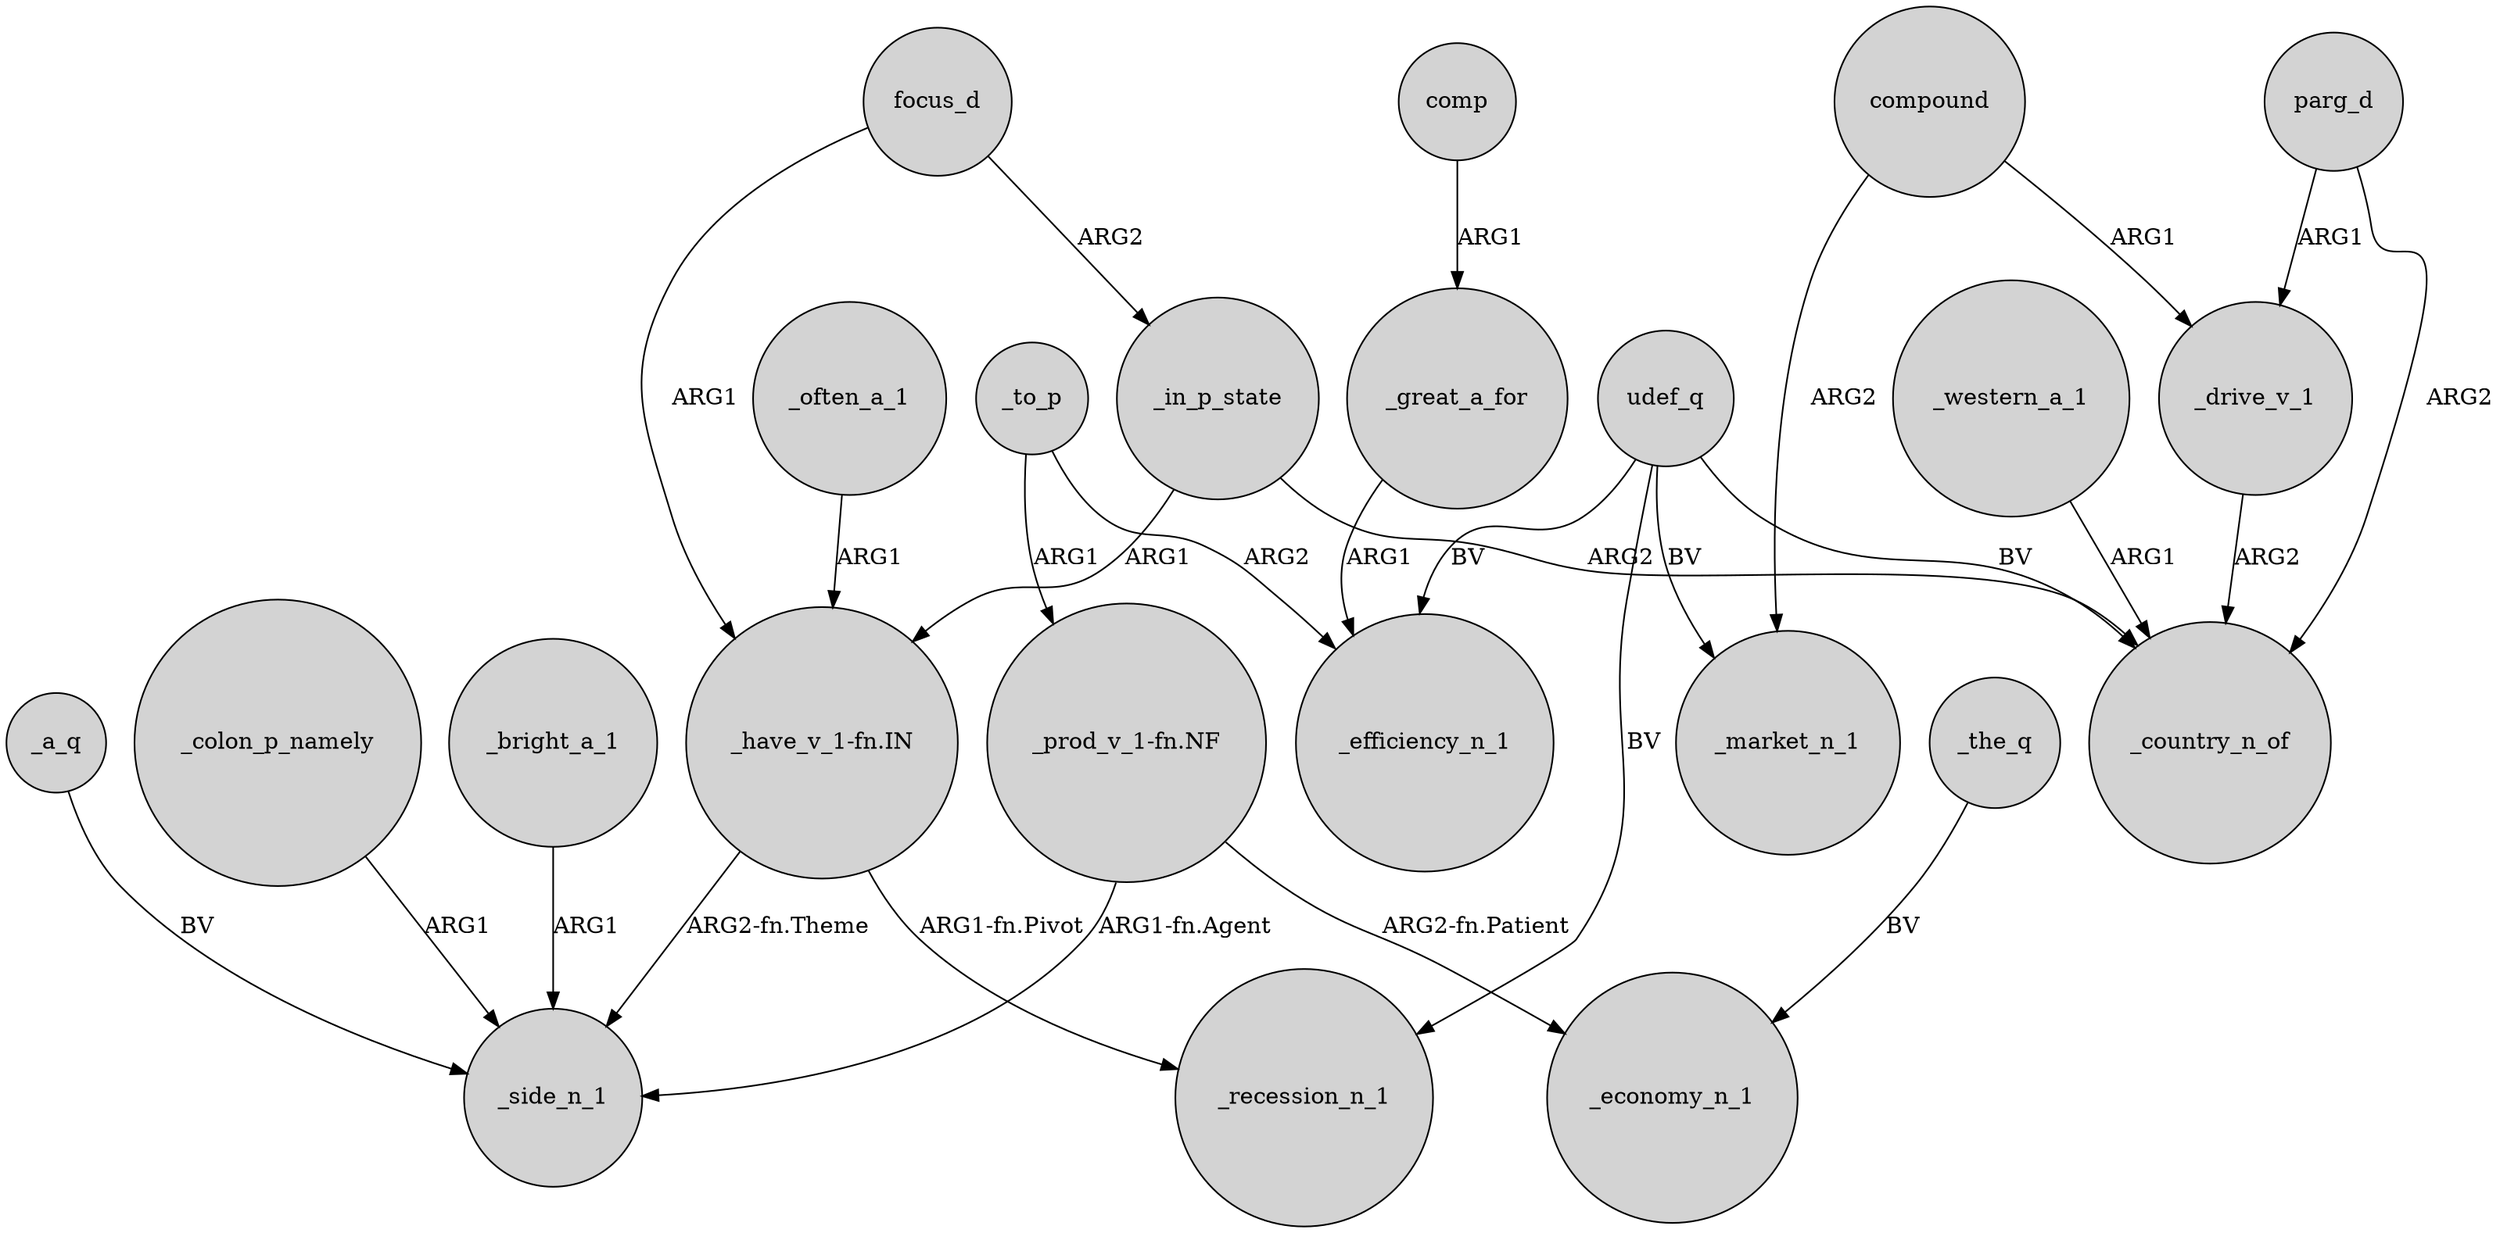 digraph {
	node [shape=circle style=filled]
	focus_d -> "_have_v_1-fn.IN" [label=ARG1]
	compound -> _market_n_1 [label=ARG2]
	_western_a_1 -> _country_n_of [label=ARG1]
	compound -> _drive_v_1 [label=ARG1]
	parg_d -> _drive_v_1 [label=ARG1]
	_to_p -> _efficiency_n_1 [label=ARG2]
	_in_p_state -> _country_n_of [label=ARG2]
	"_prod_v_1-fn.NF" -> _economy_n_1 [label="ARG2-fn.Patient"]
	parg_d -> _country_n_of [label=ARG2]
	"_have_v_1-fn.IN" -> _side_n_1 [label="ARG2-fn.Theme"]
	focus_d -> _in_p_state [label=ARG2]
	_in_p_state -> "_have_v_1-fn.IN" [label=ARG1]
	_the_q -> _economy_n_1 [label=BV]
	_drive_v_1 -> _country_n_of [label=ARG2]
	udef_q -> _market_n_1 [label=BV]
	comp -> _great_a_for [label=ARG1]
	_bright_a_1 -> _side_n_1 [label=ARG1]
	udef_q -> _efficiency_n_1 [label=BV]
	udef_q -> _country_n_of [label=BV]
	udef_q -> _recession_n_1 [label=BV]
	_a_q -> _side_n_1 [label=BV]
	"_have_v_1-fn.IN" -> _recession_n_1 [label="ARG1-fn.Pivot"]
	_great_a_for -> _efficiency_n_1 [label=ARG1]
	"_prod_v_1-fn.NF" -> _side_n_1 [label="ARG1-fn.Agent"]
	_to_p -> "_prod_v_1-fn.NF" [label=ARG1]
	_often_a_1 -> "_have_v_1-fn.IN" [label=ARG1]
	_colon_p_namely -> _side_n_1 [label=ARG1]
}
